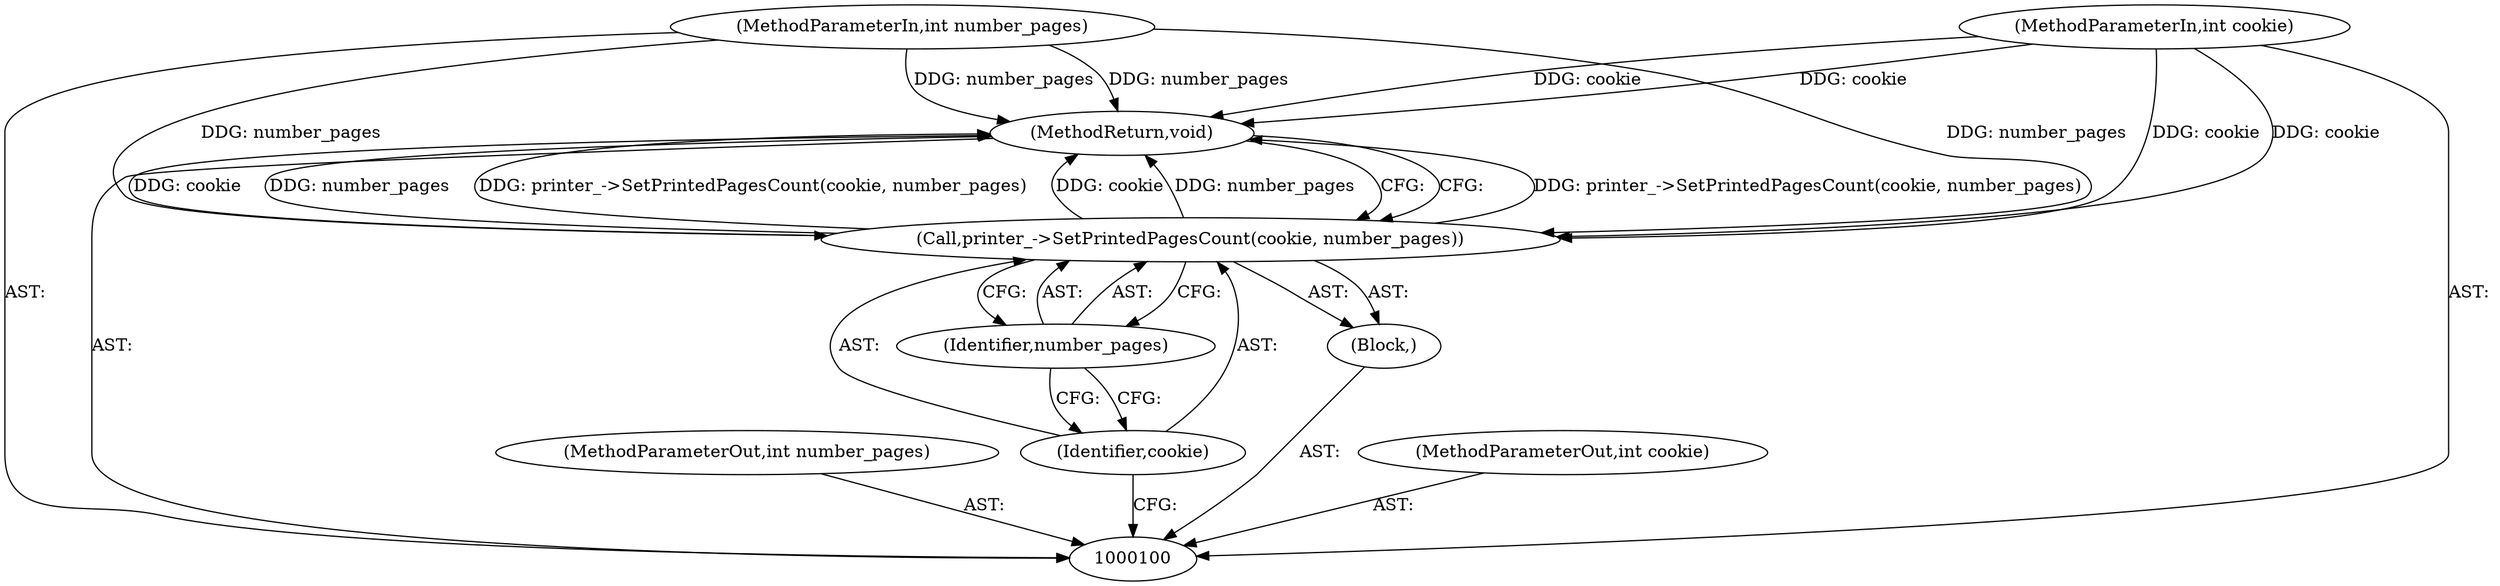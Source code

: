 digraph "0_Chrome_116d0963cadfbf55ef2ec3d13781987c4d80517a_28" {
"1000107" [label="(MethodReturn,void)"];
"1000102" [label="(MethodParameterIn,int number_pages)"];
"1000117" [label="(MethodParameterOut,int number_pages)"];
"1000103" [label="(Block,)"];
"1000101" [label="(MethodParameterIn,int cookie)"];
"1000116" [label="(MethodParameterOut,int cookie)"];
"1000104" [label="(Call,printer_->SetPrintedPagesCount(cookie, number_pages))"];
"1000105" [label="(Identifier,cookie)"];
"1000106" [label="(Identifier,number_pages)"];
"1000107" -> "1000100"  [label="AST: "];
"1000107" -> "1000104"  [label="CFG: "];
"1000104" -> "1000107"  [label="DDG: printer_->SetPrintedPagesCount(cookie, number_pages)"];
"1000104" -> "1000107"  [label="DDG: cookie"];
"1000104" -> "1000107"  [label="DDG: number_pages"];
"1000102" -> "1000107"  [label="DDG: number_pages"];
"1000101" -> "1000107"  [label="DDG: cookie"];
"1000102" -> "1000100"  [label="AST: "];
"1000102" -> "1000107"  [label="DDG: number_pages"];
"1000102" -> "1000104"  [label="DDG: number_pages"];
"1000117" -> "1000100"  [label="AST: "];
"1000103" -> "1000100"  [label="AST: "];
"1000104" -> "1000103"  [label="AST: "];
"1000101" -> "1000100"  [label="AST: "];
"1000101" -> "1000107"  [label="DDG: cookie"];
"1000101" -> "1000104"  [label="DDG: cookie"];
"1000116" -> "1000100"  [label="AST: "];
"1000104" -> "1000103"  [label="AST: "];
"1000104" -> "1000106"  [label="CFG: "];
"1000105" -> "1000104"  [label="AST: "];
"1000106" -> "1000104"  [label="AST: "];
"1000107" -> "1000104"  [label="CFG: "];
"1000104" -> "1000107"  [label="DDG: printer_->SetPrintedPagesCount(cookie, number_pages)"];
"1000104" -> "1000107"  [label="DDG: cookie"];
"1000104" -> "1000107"  [label="DDG: number_pages"];
"1000101" -> "1000104"  [label="DDG: cookie"];
"1000102" -> "1000104"  [label="DDG: number_pages"];
"1000105" -> "1000104"  [label="AST: "];
"1000105" -> "1000100"  [label="CFG: "];
"1000106" -> "1000105"  [label="CFG: "];
"1000106" -> "1000104"  [label="AST: "];
"1000106" -> "1000105"  [label="CFG: "];
"1000104" -> "1000106"  [label="CFG: "];
}
